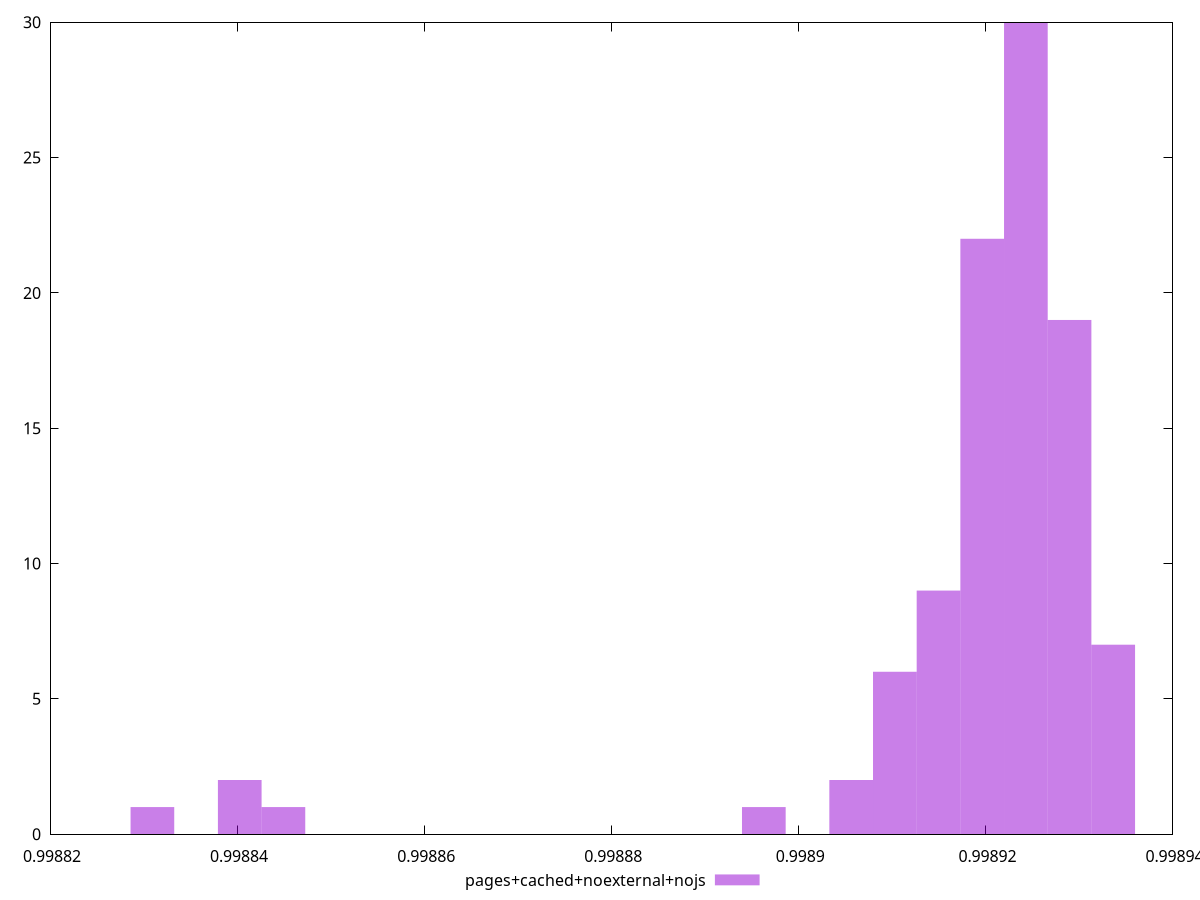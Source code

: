 $_pagesCachedNoexternalNojs <<EOF
0.9989196561497965 22
0.9989056493305936 2
0.9989243250895308 30
0.9989336629689993 7
0.9989103182703278 6
0.9989149872100621 9
0.998928994029265 19
0.9988402841743136 2
0.998830946294845 1
0.998844953114048 1
0.998896311451125 1
EOF
set key outside below
set terminal pngcairo
set output "report_00004_2020-11-02T20-21-41.718Z/interactive/pages+cached+noexternal+nojs//hist.png"
set yrange [0:30]
set boxwidth 0.00000466893973428276
set style fill transparent solid 0.5 noborder
plot $_pagesCachedNoexternalNojs title "pages+cached+noexternal+nojs" with boxes ,
